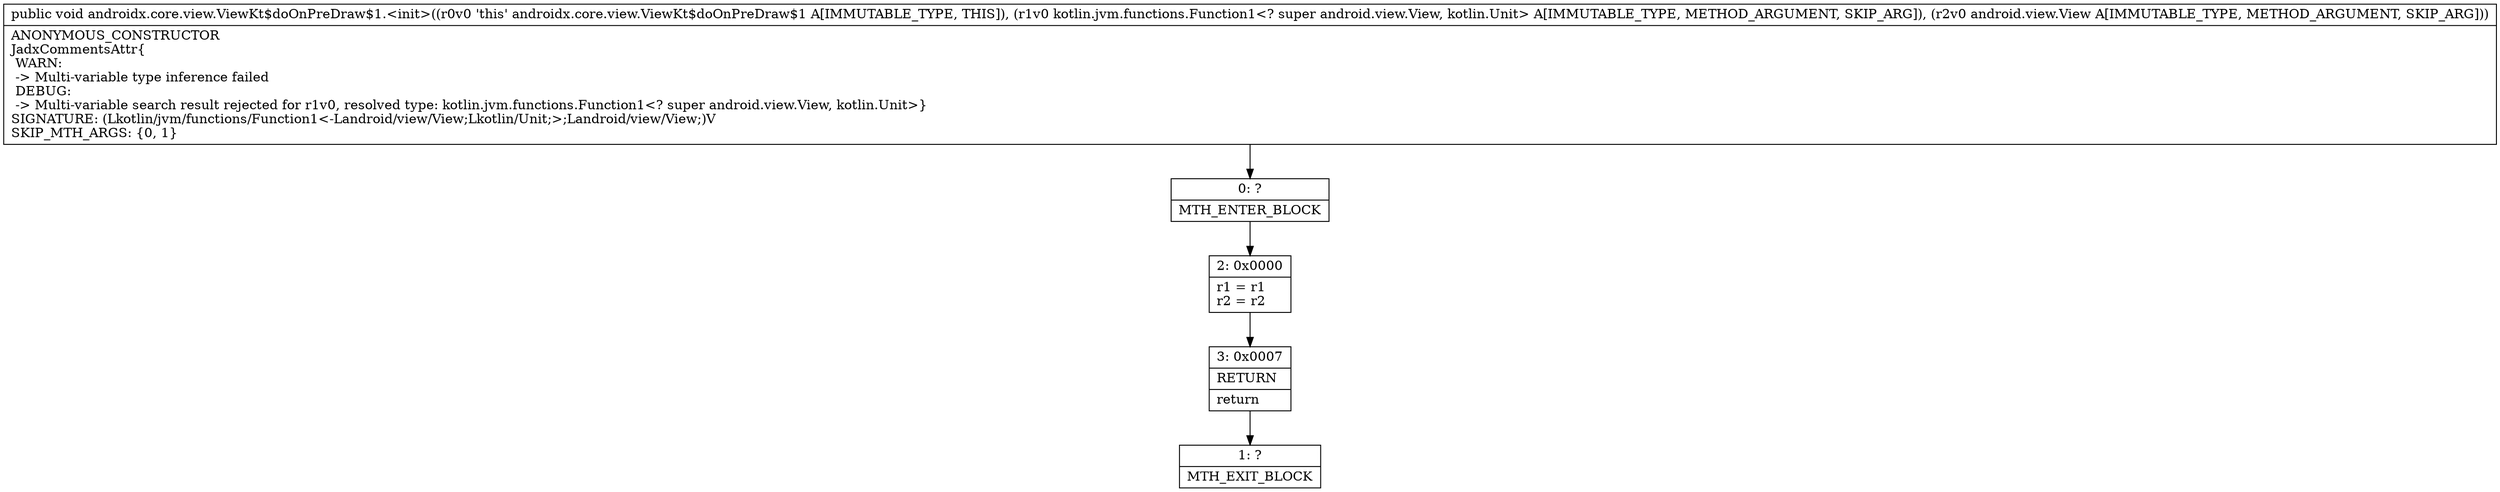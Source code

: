 digraph "CFG forandroidx.core.view.ViewKt$doOnPreDraw$1.\<init\>(Lkotlin\/jvm\/functions\/Function1;Landroid\/view\/View;)V" {
Node_0 [shape=record,label="{0\:\ ?|MTH_ENTER_BLOCK\l}"];
Node_2 [shape=record,label="{2\:\ 0x0000|r1 = r1\lr2 = r2\l}"];
Node_3 [shape=record,label="{3\:\ 0x0007|RETURN\l|return\l}"];
Node_1 [shape=record,label="{1\:\ ?|MTH_EXIT_BLOCK\l}"];
MethodNode[shape=record,label="{public void androidx.core.view.ViewKt$doOnPreDraw$1.\<init\>((r0v0 'this' androidx.core.view.ViewKt$doOnPreDraw$1 A[IMMUTABLE_TYPE, THIS]), (r1v0 kotlin.jvm.functions.Function1\<? super android.view.View, kotlin.Unit\> A[IMMUTABLE_TYPE, METHOD_ARGUMENT, SKIP_ARG]), (r2v0 android.view.View A[IMMUTABLE_TYPE, METHOD_ARGUMENT, SKIP_ARG]))  | ANONYMOUS_CONSTRUCTOR\lJadxCommentsAttr\{\l WARN: \l \-\> Multi\-variable type inference failed\l DEBUG: \l \-\> Multi\-variable search result rejected for r1v0, resolved type: kotlin.jvm.functions.Function1\<? super android.view.View, kotlin.Unit\>\}\lSIGNATURE: (Lkotlin\/jvm\/functions\/Function1\<\-Landroid\/view\/View;Lkotlin\/Unit;\>;Landroid\/view\/View;)V\lSKIP_MTH_ARGS: \{0, 1\}\l}"];
MethodNode -> Node_0;Node_0 -> Node_2;
Node_2 -> Node_3;
Node_3 -> Node_1;
}

